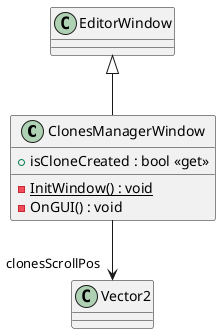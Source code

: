 @startuml
class ClonesManagerWindow {
    + isCloneCreated : bool <<get>>
    - {static} InitWindow() : void
    - OnGUI() : void
}
EditorWindow <|-- ClonesManagerWindow
ClonesManagerWindow --> "clonesScrollPos" Vector2
@enduml
